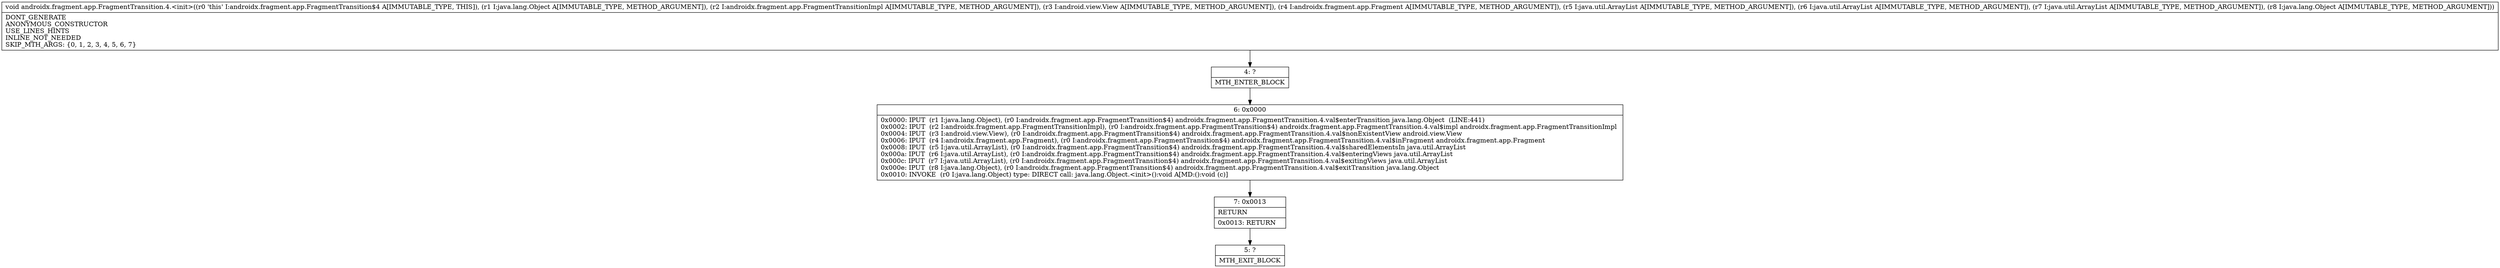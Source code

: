 digraph "CFG forandroidx.fragment.app.FragmentTransition.4.\<init\>(Ljava\/lang\/Object;Landroidx\/fragment\/app\/FragmentTransitionImpl;Landroid\/view\/View;Landroidx\/fragment\/app\/Fragment;Ljava\/util\/ArrayList;Ljava\/util\/ArrayList;Ljava\/util\/ArrayList;Ljava\/lang\/Object;)V" {
Node_4 [shape=record,label="{4\:\ ?|MTH_ENTER_BLOCK\l}"];
Node_6 [shape=record,label="{6\:\ 0x0000|0x0000: IPUT  (r1 I:java.lang.Object), (r0 I:androidx.fragment.app.FragmentTransition$4) androidx.fragment.app.FragmentTransition.4.val$enterTransition java.lang.Object  (LINE:441)\l0x0002: IPUT  (r2 I:androidx.fragment.app.FragmentTransitionImpl), (r0 I:androidx.fragment.app.FragmentTransition$4) androidx.fragment.app.FragmentTransition.4.val$impl androidx.fragment.app.FragmentTransitionImpl \l0x0004: IPUT  (r3 I:android.view.View), (r0 I:androidx.fragment.app.FragmentTransition$4) androidx.fragment.app.FragmentTransition.4.val$nonExistentView android.view.View \l0x0006: IPUT  (r4 I:androidx.fragment.app.Fragment), (r0 I:androidx.fragment.app.FragmentTransition$4) androidx.fragment.app.FragmentTransition.4.val$inFragment androidx.fragment.app.Fragment \l0x0008: IPUT  (r5 I:java.util.ArrayList), (r0 I:androidx.fragment.app.FragmentTransition$4) androidx.fragment.app.FragmentTransition.4.val$sharedElementsIn java.util.ArrayList \l0x000a: IPUT  (r6 I:java.util.ArrayList), (r0 I:androidx.fragment.app.FragmentTransition$4) androidx.fragment.app.FragmentTransition.4.val$enteringViews java.util.ArrayList \l0x000c: IPUT  (r7 I:java.util.ArrayList), (r0 I:androidx.fragment.app.FragmentTransition$4) androidx.fragment.app.FragmentTransition.4.val$exitingViews java.util.ArrayList \l0x000e: IPUT  (r8 I:java.lang.Object), (r0 I:androidx.fragment.app.FragmentTransition$4) androidx.fragment.app.FragmentTransition.4.val$exitTransition java.lang.Object \l0x0010: INVOKE  (r0 I:java.lang.Object) type: DIRECT call: java.lang.Object.\<init\>():void A[MD:():void (c)]\l}"];
Node_7 [shape=record,label="{7\:\ 0x0013|RETURN\l|0x0013: RETURN   \l}"];
Node_5 [shape=record,label="{5\:\ ?|MTH_EXIT_BLOCK\l}"];
MethodNode[shape=record,label="{void androidx.fragment.app.FragmentTransition.4.\<init\>((r0 'this' I:androidx.fragment.app.FragmentTransition$4 A[IMMUTABLE_TYPE, THIS]), (r1 I:java.lang.Object A[IMMUTABLE_TYPE, METHOD_ARGUMENT]), (r2 I:androidx.fragment.app.FragmentTransitionImpl A[IMMUTABLE_TYPE, METHOD_ARGUMENT]), (r3 I:android.view.View A[IMMUTABLE_TYPE, METHOD_ARGUMENT]), (r4 I:androidx.fragment.app.Fragment A[IMMUTABLE_TYPE, METHOD_ARGUMENT]), (r5 I:java.util.ArrayList A[IMMUTABLE_TYPE, METHOD_ARGUMENT]), (r6 I:java.util.ArrayList A[IMMUTABLE_TYPE, METHOD_ARGUMENT]), (r7 I:java.util.ArrayList A[IMMUTABLE_TYPE, METHOD_ARGUMENT]), (r8 I:java.lang.Object A[IMMUTABLE_TYPE, METHOD_ARGUMENT]))  | DONT_GENERATE\lANONYMOUS_CONSTRUCTOR\lUSE_LINES_HINTS\lINLINE_NOT_NEEDED\lSKIP_MTH_ARGS: \{0, 1, 2, 3, 4, 5, 6, 7\}\l}"];
MethodNode -> Node_4;Node_4 -> Node_6;
Node_6 -> Node_7;
Node_7 -> Node_5;
}

